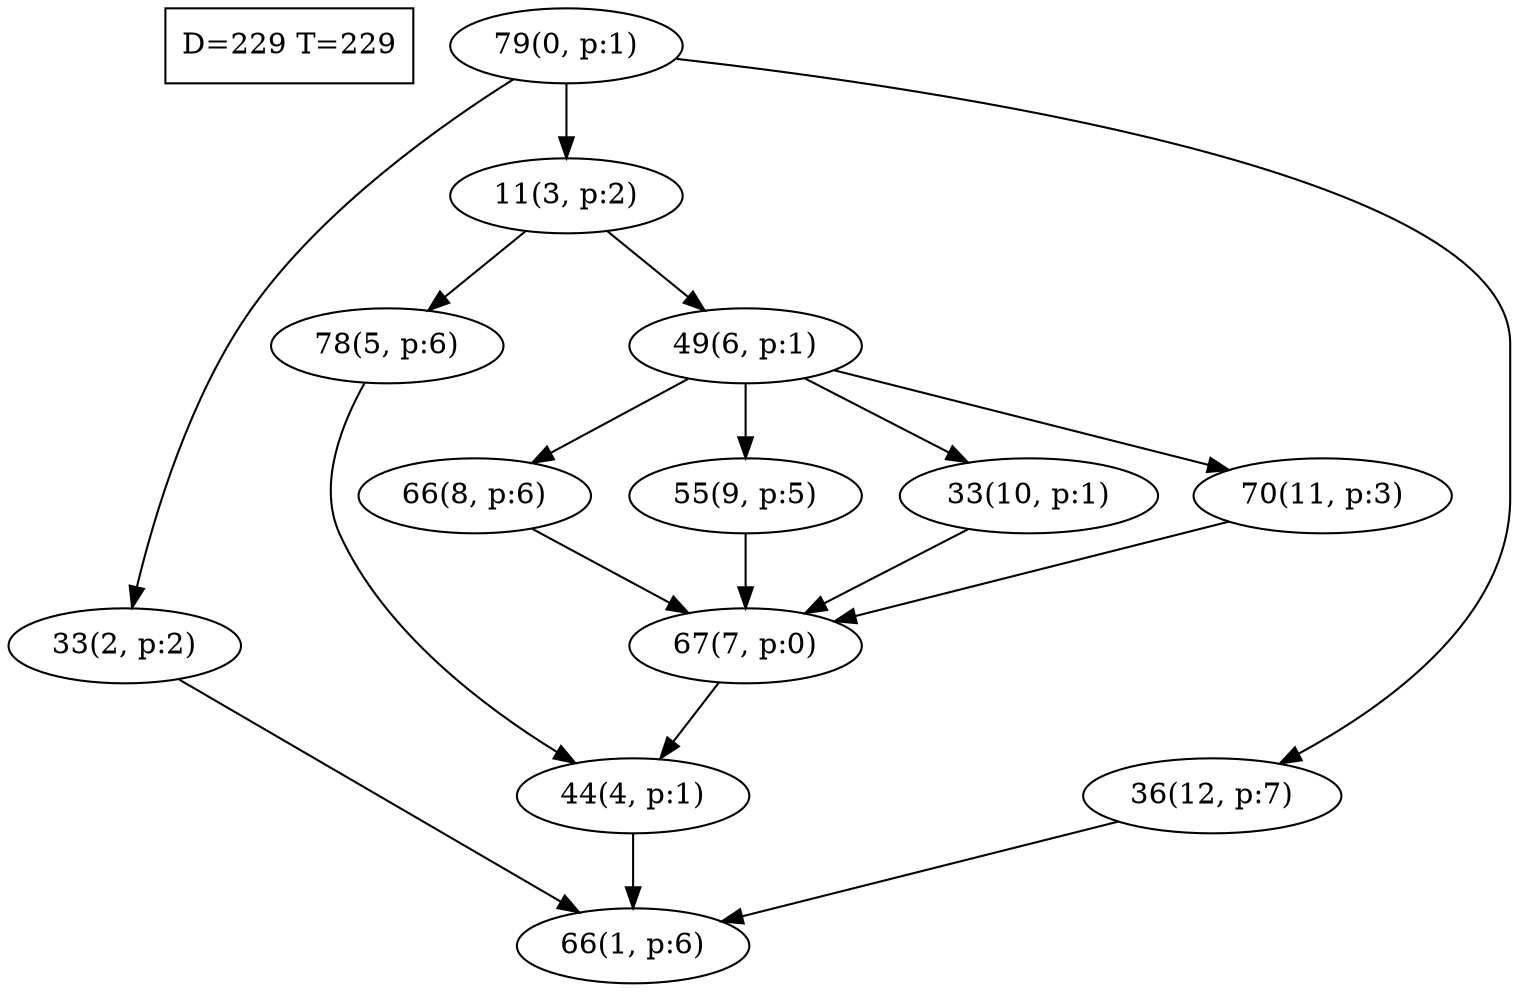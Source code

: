 digraph Task {
i [shape=box, label="D=229 T=229"]; 
0 [label="79(0, p:1)"];
1 [label="66(1, p:6)"];
2 [label="33(2, p:2)"];
3 [label="11(3, p:2)"];
4 [label="44(4, p:1)"];
5 [label="78(5, p:6)"];
6 [label="49(6, p:1)"];
7 [label="67(7, p:0)"];
8 [label="66(8, p:6)"];
9 [label="55(9, p:5)"];
10 [label="33(10, p:1)"];
11 [label="70(11, p:3)"];
12 [label="36(12, p:7)"];
0 -> 2;
0 -> 3;
0 -> 12;
2 -> 1;
3 -> 5;
3 -> 6;
4 -> 1;
5 -> 4;
6 -> 8;
6 -> 9;
6 -> 10;
6 -> 11;
7 -> 4;
8 -> 7;
9 -> 7;
10 -> 7;
11 -> 7;
12 -> 1;
}